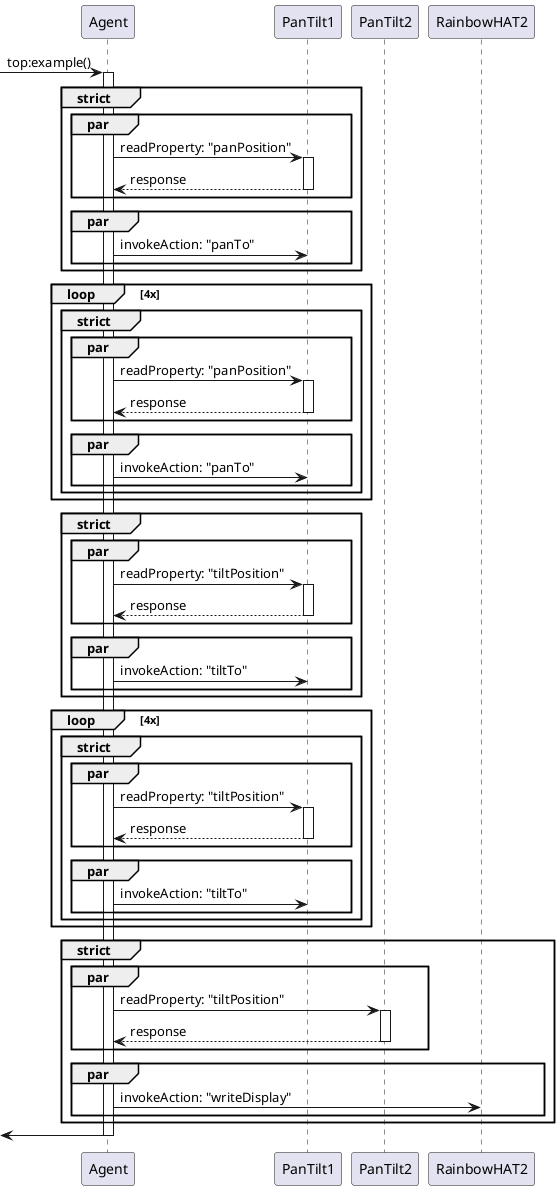 @startuml topexample
[->"Agent": top:example()
activate "Agent"

group strict
    par
        "Agent" -> "PanTilt1" : readProperty: "panPosition"
        activate "PanTilt1"
        "PanTilt1" --> "Agent" : response
        deactivate "PanTilt1"
    end
    par
        "Agent" -> "PanTilt1" : invokeAction: "panTo"
    end
end
loop 4x
    group strict
        par
            "Agent" -> "PanTilt1" : readProperty: "panPosition"
            activate "PanTilt1"
            "PanTilt1" --> "Agent" : response
            deactivate "PanTilt1"
        end
        par
            "Agent" -> "PanTilt1" : invokeAction: "panTo"
        end
    end
end
group strict
    par
        "Agent" -> "PanTilt1" : readProperty: "tiltPosition"
        activate "PanTilt1"
        "PanTilt1" --> "Agent" : response
        deactivate "PanTilt1"
    end
    par
        "Agent" -> "PanTilt1" : invokeAction: "tiltTo"
    end
end
loop 4x
    group strict
        par
            "Agent" -> "PanTilt1" : readProperty: "tiltPosition"
            activate "PanTilt1"
            "PanTilt1" --> "Agent" : response
            deactivate "PanTilt1"
        end
        par
            "Agent" -> "PanTilt1" : invokeAction: "tiltTo"
        end
    end
end
group strict
    par
        "Agent" -> "PanTilt2" : readProperty: "tiltPosition"
        activate "PanTilt2"
        "PanTilt2" --> "Agent" : response
        deactivate "PanTilt2"
    end
    par
        "Agent" -> "RainbowHAT2" : invokeAction: "writeDisplay"
    end
end

[<-"Agent"
deactivate "Agent"
@enduml

